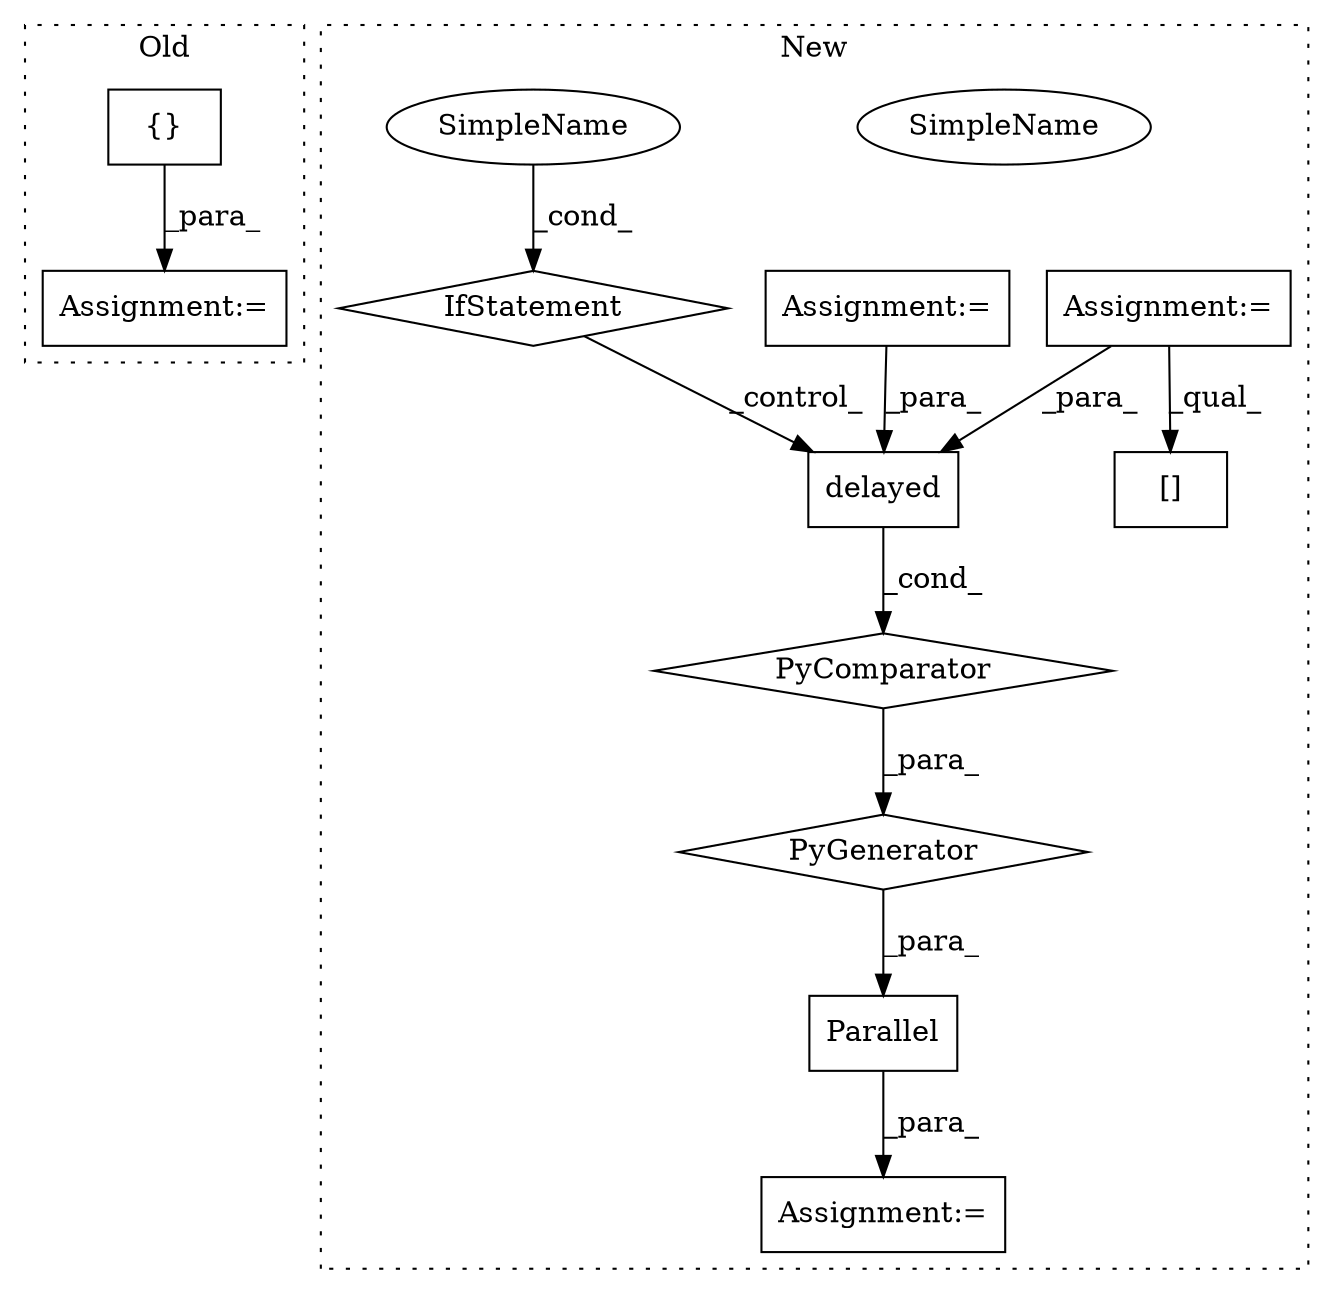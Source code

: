digraph G {
subgraph cluster0 {
1 [label="{}" a="4" s="3534" l="2" shape="box"];
7 [label="Assignment:=" a="7" s="3524" l="1" shape="box"];
label = "Old";
style="dotted";
}
subgraph cluster1 {
2 [label="delayed" a="32" s="4468,4531" l="8,1" shape="box"];
3 [label="IfStatement" a="25" s="4590" l="45" shape="diamond"];
4 [label="SimpleName" a="42" s="4630" l="5" shape="ellipse"];
5 [label="PyGenerator" a="107" s="4468" l="173" shape="diamond"];
6 [label="PyComparator" a="113" s="4590" l="45" shape="diamond"];
8 [label="Assignment:=" a="7" s="4103" l="1" shape="box"];
9 [label="Parallel" a="32" s="4450,4641" l="18,-3" shape="box"];
10 [label="Assignment:=" a="7" s="4435" l="1" shape="box"];
11 [label="[]" a="2" s="4374,4417" l="13,2" shape="box"];
12 [label="Assignment:=" a="7" s="4590" l="45" shape="box"];
13 [label="SimpleName" a="42" s="4630" l="5" shape="ellipse"];
label = "New";
style="dotted";
}
1 -> 7 [label="_para_"];
2 -> 6 [label="_cond_"];
3 -> 2 [label="_control_"];
5 -> 9 [label="_para_"];
6 -> 5 [label="_para_"];
8 -> 2 [label="_para_"];
8 -> 11 [label="_qual_"];
9 -> 10 [label="_para_"];
12 -> 2 [label="_para_"];
13 -> 3 [label="_cond_"];
}